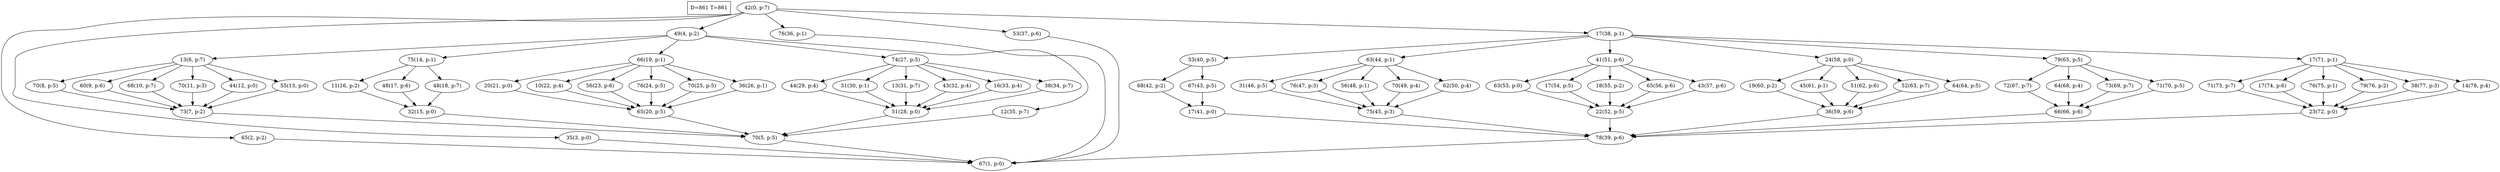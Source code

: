 digraph Task {
i [shape=box, label="D=861 T=861"]; 
0 [label="42(0, p:7)"];
1 [label="67(1, p:0)"];
2 [label="65(2, p:2)"];
3 [label="35(3, p:0)"];
4 [label="49(4, p:2)"];
5 [label="70(5, p:5)"];
6 [label="13(6, p:7)"];
7 [label="73(7, p:2)"];
8 [label="70(8, p:5)"];
9 [label="60(9, p:6)"];
10 [label="68(10, p:7)"];
11 [label="70(11, p:3)"];
12 [label="44(12, p:0)"];
13 [label="55(13, p:0)"];
14 [label="75(14, p:1)"];
15 [label="32(15, p:0)"];
16 [label="11(16, p:2)"];
17 [label="48(17, p:6)"];
18 [label="48(18, p:7)"];
19 [label="66(19, p:1)"];
20 [label="65(20, p:5)"];
21 [label="20(21, p:0)"];
22 [label="10(22, p:4)"];
23 [label="56(23, p:6)"];
24 [label="76(24, p:5)"];
25 [label="70(25, p:5)"];
26 [label="36(26, p:1)"];
27 [label="74(27, p:5)"];
28 [label="51(28, p:0)"];
29 [label="44(29, p:4)"];
30 [label="31(30, p:1)"];
31 [label="13(31, p:7)"];
32 [label="43(32, p:4)"];
33 [label="16(33, p:4)"];
34 [label="38(34, p:7)"];
35 [label="12(35, p:7)"];
36 [label="76(36, p:1)"];
37 [label="53(37, p:6)"];
38 [label="17(38, p:1)"];
39 [label="78(39, p:6)"];
40 [label="33(40, p:5)"];
41 [label="17(41, p:0)"];
42 [label="68(42, p:2)"];
43 [label="67(43, p:5)"];
44 [label="63(44, p:1)"];
45 [label="75(45, p:3)"];
46 [label="31(46, p:5)"];
47 [label="76(47, p:3)"];
48 [label="56(48, p:1)"];
49 [label="70(49, p:4)"];
50 [label="62(50, p:4)"];
51 [label="41(51, p:6)"];
52 [label="22(52, p:5)"];
53 [label="63(53, p:0)"];
54 [label="17(54, p:5)"];
55 [label="18(55, p:2)"];
56 [label="65(56, p:6)"];
57 [label="43(57, p:6)"];
58 [label="24(58, p:0)"];
59 [label="36(59, p:6)"];
60 [label="19(60, p:2)"];
61 [label="45(61, p:1)"];
62 [label="51(62, p:6)"];
63 [label="52(63, p:7)"];
64 [label="64(64, p:5)"];
65 [label="79(65, p:5)"];
66 [label="66(66, p:6)"];
67 [label="72(67, p:7)"];
68 [label="64(68, p:4)"];
69 [label="73(69, p:7)"];
70 [label="71(70, p:5)"];
71 [label="17(71, p:1)"];
72 [label="23(72, p:0)"];
73 [label="71(73, p:7)"];
74 [label="17(74, p:6)"];
75 [label="76(75, p:1)"];
76 [label="79(76, p:2)"];
77 [label="38(77, p:3)"];
78 [label="14(78, p:4)"];
0 -> 2;
0 -> 3;
0 -> 4;
0 -> 36;
0 -> 37;
0 -> 38;
2 -> 1;
3 -> 1;
4 -> 6;
4 -> 14;
4 -> 19;
4 -> 27;
4 -> 35;
5 -> 1;
6 -> 8;
6 -> 9;
6 -> 10;
6 -> 11;
6 -> 12;
6 -> 13;
7 -> 5;
8 -> 7;
9 -> 7;
10 -> 7;
11 -> 7;
12 -> 7;
13 -> 7;
14 -> 16;
14 -> 17;
14 -> 18;
15 -> 5;
16 -> 15;
17 -> 15;
18 -> 15;
19 -> 21;
19 -> 22;
19 -> 23;
19 -> 24;
19 -> 25;
19 -> 26;
20 -> 5;
21 -> 20;
22 -> 20;
23 -> 20;
24 -> 20;
25 -> 20;
26 -> 20;
27 -> 29;
27 -> 30;
27 -> 31;
27 -> 32;
27 -> 33;
27 -> 34;
28 -> 5;
29 -> 28;
30 -> 28;
31 -> 28;
32 -> 28;
33 -> 28;
34 -> 28;
35 -> 5;
36 -> 1;
37 -> 1;
38 -> 40;
38 -> 44;
38 -> 51;
38 -> 58;
38 -> 65;
38 -> 71;
39 -> 1;
40 -> 42;
40 -> 43;
41 -> 39;
42 -> 41;
43 -> 41;
44 -> 46;
44 -> 47;
44 -> 48;
44 -> 49;
44 -> 50;
45 -> 39;
46 -> 45;
47 -> 45;
48 -> 45;
49 -> 45;
50 -> 45;
51 -> 53;
51 -> 54;
51 -> 55;
51 -> 56;
51 -> 57;
52 -> 39;
53 -> 52;
54 -> 52;
55 -> 52;
56 -> 52;
57 -> 52;
58 -> 60;
58 -> 61;
58 -> 62;
58 -> 63;
58 -> 64;
59 -> 39;
60 -> 59;
61 -> 59;
62 -> 59;
63 -> 59;
64 -> 59;
65 -> 67;
65 -> 68;
65 -> 69;
65 -> 70;
66 -> 39;
67 -> 66;
68 -> 66;
69 -> 66;
70 -> 66;
71 -> 73;
71 -> 74;
71 -> 75;
71 -> 76;
71 -> 77;
71 -> 78;
72 -> 39;
73 -> 72;
74 -> 72;
75 -> 72;
76 -> 72;
77 -> 72;
78 -> 72;
}